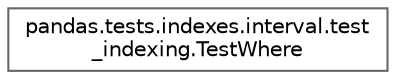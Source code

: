 digraph "Graphical Class Hierarchy"
{
 // LATEX_PDF_SIZE
  bgcolor="transparent";
  edge [fontname=Helvetica,fontsize=10,labelfontname=Helvetica,labelfontsize=10];
  node [fontname=Helvetica,fontsize=10,shape=box,height=0.2,width=0.4];
  rankdir="LR";
  Node0 [id="Node000000",label="pandas.tests.indexes.interval.test\l_indexing.TestWhere",height=0.2,width=0.4,color="grey40", fillcolor="white", style="filled",URL="$dd/de5/classpandas_1_1tests_1_1indexes_1_1interval_1_1test__indexing_1_1TestWhere.html",tooltip=" "];
}
